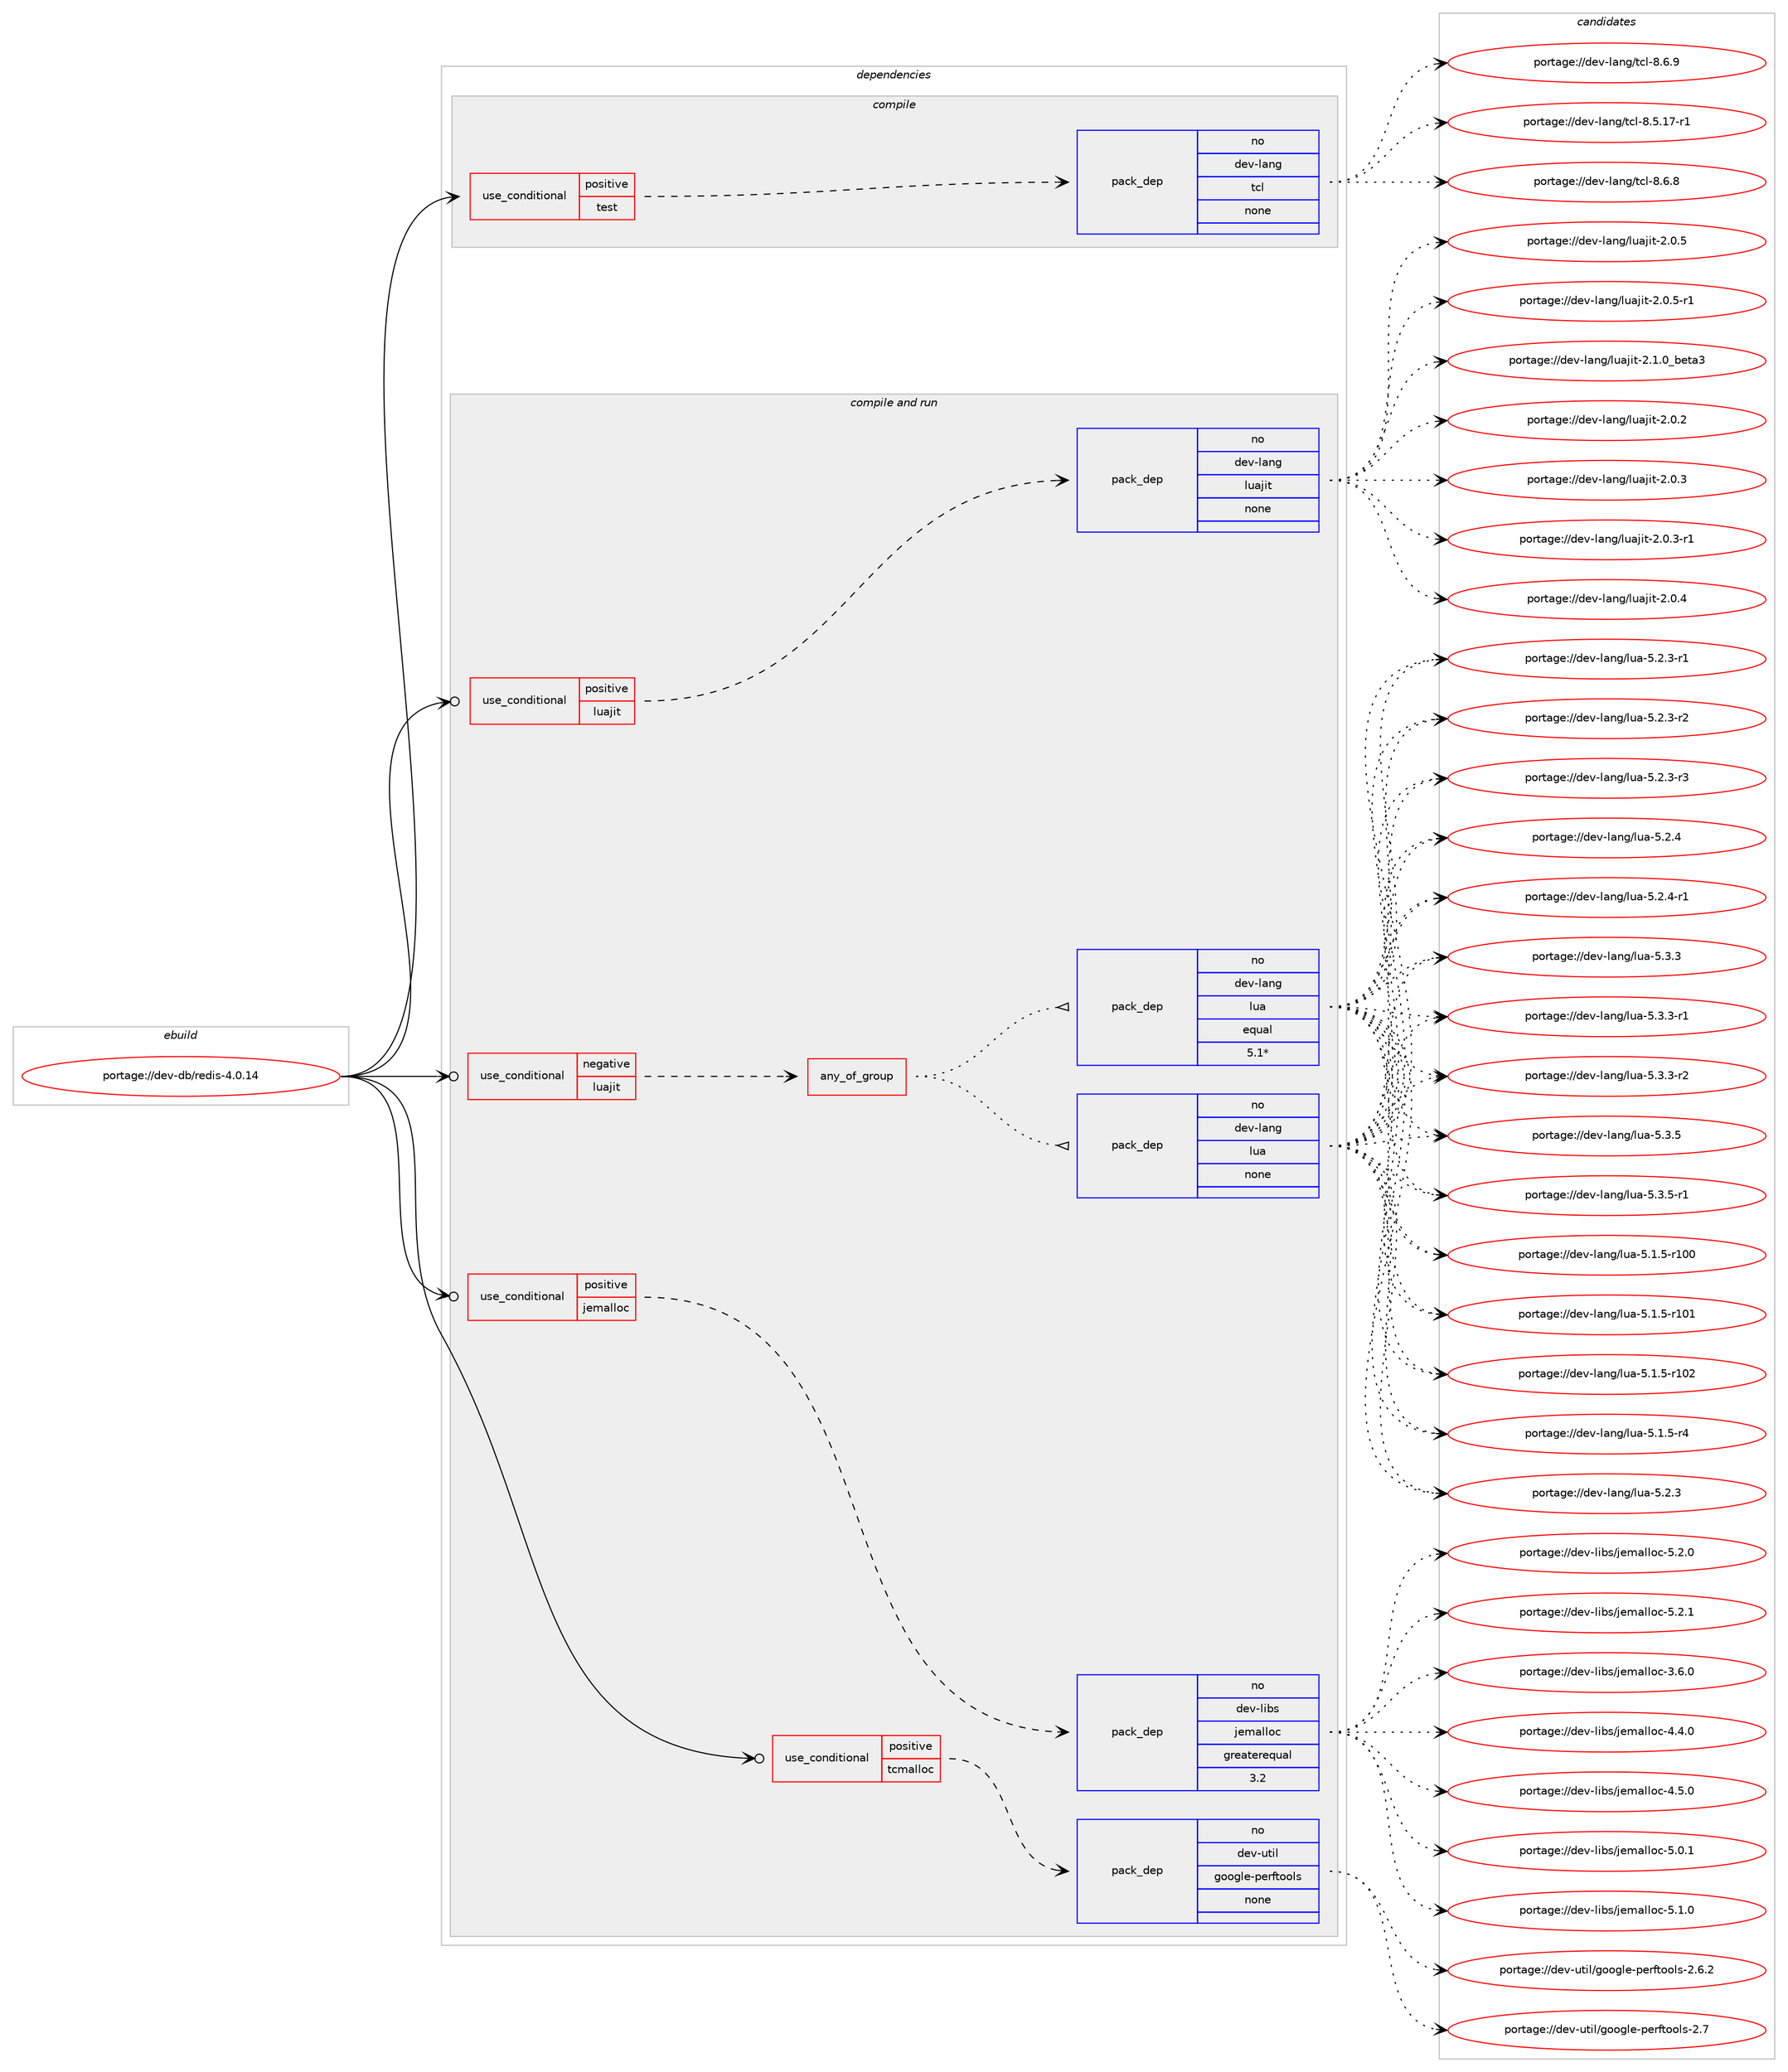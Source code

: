 digraph prolog {

# *************
# Graph options
# *************

newrank=true;
concentrate=true;
compound=true;
graph [rankdir=LR,fontname=Helvetica,fontsize=10,ranksep=1.5];#, ranksep=2.5, nodesep=0.2];
edge  [arrowhead=vee];
node  [fontname=Helvetica,fontsize=10];

# **********
# The ebuild
# **********

subgraph cluster_leftcol {
color=gray;
rank=same;
label=<<i>ebuild</i>>;
id [label="portage://dev-db/redis-4.0.14", color=red, width=4, href="../dev-db/redis-4.0.14.svg"];
}

# ****************
# The dependencies
# ****************

subgraph cluster_midcol {
color=gray;
label=<<i>dependencies</i>>;
subgraph cluster_compile {
fillcolor="#eeeeee";
style=filled;
label=<<i>compile</i>>;
subgraph cond13665 {
dependency58713 [label=<<TABLE BORDER="0" CELLBORDER="1" CELLSPACING="0" CELLPADDING="4"><TR><TD ROWSPAN="3" CELLPADDING="10">use_conditional</TD></TR><TR><TD>positive</TD></TR><TR><TD>test</TD></TR></TABLE>>, shape=none, color=red];
subgraph pack43756 {
dependency58714 [label=<<TABLE BORDER="0" CELLBORDER="1" CELLSPACING="0" CELLPADDING="4" WIDTH="220"><TR><TD ROWSPAN="6" CELLPADDING="30">pack_dep</TD></TR><TR><TD WIDTH="110">no</TD></TR><TR><TD>dev-lang</TD></TR><TR><TD>tcl</TD></TR><TR><TD>none</TD></TR><TR><TD></TD></TR></TABLE>>, shape=none, color=blue];
}
dependency58713:e -> dependency58714:w [weight=20,style="dashed",arrowhead="vee"];
}
id:e -> dependency58713:w [weight=20,style="solid",arrowhead="vee"];
}
subgraph cluster_compileandrun {
fillcolor="#eeeeee";
style=filled;
label=<<i>compile and run</i>>;
subgraph cond13666 {
dependency58715 [label=<<TABLE BORDER="0" CELLBORDER="1" CELLSPACING="0" CELLPADDING="4"><TR><TD ROWSPAN="3" CELLPADDING="10">use_conditional</TD></TR><TR><TD>negative</TD></TR><TR><TD>luajit</TD></TR></TABLE>>, shape=none, color=red];
subgraph any1233 {
dependency58716 [label=<<TABLE BORDER="0" CELLBORDER="1" CELLSPACING="0" CELLPADDING="4"><TR><TD CELLPADDING="10">any_of_group</TD></TR></TABLE>>, shape=none, color=red];subgraph pack43757 {
dependency58717 [label=<<TABLE BORDER="0" CELLBORDER="1" CELLSPACING="0" CELLPADDING="4" WIDTH="220"><TR><TD ROWSPAN="6" CELLPADDING="30">pack_dep</TD></TR><TR><TD WIDTH="110">no</TD></TR><TR><TD>dev-lang</TD></TR><TR><TD>lua</TD></TR><TR><TD>none</TD></TR><TR><TD></TD></TR></TABLE>>, shape=none, color=blue];
}
dependency58716:e -> dependency58717:w [weight=20,style="dotted",arrowhead="oinv"];
subgraph pack43758 {
dependency58718 [label=<<TABLE BORDER="0" CELLBORDER="1" CELLSPACING="0" CELLPADDING="4" WIDTH="220"><TR><TD ROWSPAN="6" CELLPADDING="30">pack_dep</TD></TR><TR><TD WIDTH="110">no</TD></TR><TR><TD>dev-lang</TD></TR><TR><TD>lua</TD></TR><TR><TD>equal</TD></TR><TR><TD>5.1*</TD></TR></TABLE>>, shape=none, color=blue];
}
dependency58716:e -> dependency58718:w [weight=20,style="dotted",arrowhead="oinv"];
}
dependency58715:e -> dependency58716:w [weight=20,style="dashed",arrowhead="vee"];
}
id:e -> dependency58715:w [weight=20,style="solid",arrowhead="odotvee"];
subgraph cond13667 {
dependency58719 [label=<<TABLE BORDER="0" CELLBORDER="1" CELLSPACING="0" CELLPADDING="4"><TR><TD ROWSPAN="3" CELLPADDING="10">use_conditional</TD></TR><TR><TD>positive</TD></TR><TR><TD>jemalloc</TD></TR></TABLE>>, shape=none, color=red];
subgraph pack43759 {
dependency58720 [label=<<TABLE BORDER="0" CELLBORDER="1" CELLSPACING="0" CELLPADDING="4" WIDTH="220"><TR><TD ROWSPAN="6" CELLPADDING="30">pack_dep</TD></TR><TR><TD WIDTH="110">no</TD></TR><TR><TD>dev-libs</TD></TR><TR><TD>jemalloc</TD></TR><TR><TD>greaterequal</TD></TR><TR><TD>3.2</TD></TR></TABLE>>, shape=none, color=blue];
}
dependency58719:e -> dependency58720:w [weight=20,style="dashed",arrowhead="vee"];
}
id:e -> dependency58719:w [weight=20,style="solid",arrowhead="odotvee"];
subgraph cond13668 {
dependency58721 [label=<<TABLE BORDER="0" CELLBORDER="1" CELLSPACING="0" CELLPADDING="4"><TR><TD ROWSPAN="3" CELLPADDING="10">use_conditional</TD></TR><TR><TD>positive</TD></TR><TR><TD>luajit</TD></TR></TABLE>>, shape=none, color=red];
subgraph pack43760 {
dependency58722 [label=<<TABLE BORDER="0" CELLBORDER="1" CELLSPACING="0" CELLPADDING="4" WIDTH="220"><TR><TD ROWSPAN="6" CELLPADDING="30">pack_dep</TD></TR><TR><TD WIDTH="110">no</TD></TR><TR><TD>dev-lang</TD></TR><TR><TD>luajit</TD></TR><TR><TD>none</TD></TR><TR><TD></TD></TR></TABLE>>, shape=none, color=blue];
}
dependency58721:e -> dependency58722:w [weight=20,style="dashed",arrowhead="vee"];
}
id:e -> dependency58721:w [weight=20,style="solid",arrowhead="odotvee"];
subgraph cond13669 {
dependency58723 [label=<<TABLE BORDER="0" CELLBORDER="1" CELLSPACING="0" CELLPADDING="4"><TR><TD ROWSPAN="3" CELLPADDING="10">use_conditional</TD></TR><TR><TD>positive</TD></TR><TR><TD>tcmalloc</TD></TR></TABLE>>, shape=none, color=red];
subgraph pack43761 {
dependency58724 [label=<<TABLE BORDER="0" CELLBORDER="1" CELLSPACING="0" CELLPADDING="4" WIDTH="220"><TR><TD ROWSPAN="6" CELLPADDING="30">pack_dep</TD></TR><TR><TD WIDTH="110">no</TD></TR><TR><TD>dev-util</TD></TR><TR><TD>google-perftools</TD></TR><TR><TD>none</TD></TR><TR><TD></TD></TR></TABLE>>, shape=none, color=blue];
}
dependency58723:e -> dependency58724:w [weight=20,style="dashed",arrowhead="vee"];
}
id:e -> dependency58723:w [weight=20,style="solid",arrowhead="odotvee"];
}
subgraph cluster_run {
fillcolor="#eeeeee";
style=filled;
label=<<i>run</i>>;
}
}

# **************
# The candidates
# **************

subgraph cluster_choices {
rank=same;
color=gray;
label=<<i>candidates</i>>;

subgraph choice43756 {
color=black;
nodesep=1;
choiceportage10010111845108971101034711699108455646534649554511449 [label="portage://dev-lang/tcl-8.5.17-r1", color=red, width=4,href="../dev-lang/tcl-8.5.17-r1.svg"];
choiceportage10010111845108971101034711699108455646544656 [label="portage://dev-lang/tcl-8.6.8", color=red, width=4,href="../dev-lang/tcl-8.6.8.svg"];
choiceportage10010111845108971101034711699108455646544657 [label="portage://dev-lang/tcl-8.6.9", color=red, width=4,href="../dev-lang/tcl-8.6.9.svg"];
dependency58714:e -> choiceportage10010111845108971101034711699108455646534649554511449:w [style=dotted,weight="100"];
dependency58714:e -> choiceportage10010111845108971101034711699108455646544656:w [style=dotted,weight="100"];
dependency58714:e -> choiceportage10010111845108971101034711699108455646544657:w [style=dotted,weight="100"];
}
subgraph choice43757 {
color=black;
nodesep=1;
choiceportage1001011184510897110103471081179745534649465345114494848 [label="portage://dev-lang/lua-5.1.5-r100", color=red, width=4,href="../dev-lang/lua-5.1.5-r100.svg"];
choiceportage1001011184510897110103471081179745534649465345114494849 [label="portage://dev-lang/lua-5.1.5-r101", color=red, width=4,href="../dev-lang/lua-5.1.5-r101.svg"];
choiceportage1001011184510897110103471081179745534649465345114494850 [label="portage://dev-lang/lua-5.1.5-r102", color=red, width=4,href="../dev-lang/lua-5.1.5-r102.svg"];
choiceportage100101118451089711010347108117974553464946534511452 [label="portage://dev-lang/lua-5.1.5-r4", color=red, width=4,href="../dev-lang/lua-5.1.5-r4.svg"];
choiceportage10010111845108971101034710811797455346504651 [label="portage://dev-lang/lua-5.2.3", color=red, width=4,href="../dev-lang/lua-5.2.3.svg"];
choiceportage100101118451089711010347108117974553465046514511449 [label="portage://dev-lang/lua-5.2.3-r1", color=red, width=4,href="../dev-lang/lua-5.2.3-r1.svg"];
choiceportage100101118451089711010347108117974553465046514511450 [label="portage://dev-lang/lua-5.2.3-r2", color=red, width=4,href="../dev-lang/lua-5.2.3-r2.svg"];
choiceportage100101118451089711010347108117974553465046514511451 [label="portage://dev-lang/lua-5.2.3-r3", color=red, width=4,href="../dev-lang/lua-5.2.3-r3.svg"];
choiceportage10010111845108971101034710811797455346504652 [label="portage://dev-lang/lua-5.2.4", color=red, width=4,href="../dev-lang/lua-5.2.4.svg"];
choiceportage100101118451089711010347108117974553465046524511449 [label="portage://dev-lang/lua-5.2.4-r1", color=red, width=4,href="../dev-lang/lua-5.2.4-r1.svg"];
choiceportage10010111845108971101034710811797455346514651 [label="portage://dev-lang/lua-5.3.3", color=red, width=4,href="../dev-lang/lua-5.3.3.svg"];
choiceportage100101118451089711010347108117974553465146514511449 [label="portage://dev-lang/lua-5.3.3-r1", color=red, width=4,href="../dev-lang/lua-5.3.3-r1.svg"];
choiceportage100101118451089711010347108117974553465146514511450 [label="portage://dev-lang/lua-5.3.3-r2", color=red, width=4,href="../dev-lang/lua-5.3.3-r2.svg"];
choiceportage10010111845108971101034710811797455346514653 [label="portage://dev-lang/lua-5.3.5", color=red, width=4,href="../dev-lang/lua-5.3.5.svg"];
choiceportage100101118451089711010347108117974553465146534511449 [label="portage://dev-lang/lua-5.3.5-r1", color=red, width=4,href="../dev-lang/lua-5.3.5-r1.svg"];
dependency58717:e -> choiceportage1001011184510897110103471081179745534649465345114494848:w [style=dotted,weight="100"];
dependency58717:e -> choiceportage1001011184510897110103471081179745534649465345114494849:w [style=dotted,weight="100"];
dependency58717:e -> choiceportage1001011184510897110103471081179745534649465345114494850:w [style=dotted,weight="100"];
dependency58717:e -> choiceportage100101118451089711010347108117974553464946534511452:w [style=dotted,weight="100"];
dependency58717:e -> choiceportage10010111845108971101034710811797455346504651:w [style=dotted,weight="100"];
dependency58717:e -> choiceportage100101118451089711010347108117974553465046514511449:w [style=dotted,weight="100"];
dependency58717:e -> choiceportage100101118451089711010347108117974553465046514511450:w [style=dotted,weight="100"];
dependency58717:e -> choiceportage100101118451089711010347108117974553465046514511451:w [style=dotted,weight="100"];
dependency58717:e -> choiceportage10010111845108971101034710811797455346504652:w [style=dotted,weight="100"];
dependency58717:e -> choiceportage100101118451089711010347108117974553465046524511449:w [style=dotted,weight="100"];
dependency58717:e -> choiceportage10010111845108971101034710811797455346514651:w [style=dotted,weight="100"];
dependency58717:e -> choiceportage100101118451089711010347108117974553465146514511449:w [style=dotted,weight="100"];
dependency58717:e -> choiceportage100101118451089711010347108117974553465146514511450:w [style=dotted,weight="100"];
dependency58717:e -> choiceportage10010111845108971101034710811797455346514653:w [style=dotted,weight="100"];
dependency58717:e -> choiceportage100101118451089711010347108117974553465146534511449:w [style=dotted,weight="100"];
}
subgraph choice43758 {
color=black;
nodesep=1;
choiceportage1001011184510897110103471081179745534649465345114494848 [label="portage://dev-lang/lua-5.1.5-r100", color=red, width=4,href="../dev-lang/lua-5.1.5-r100.svg"];
choiceportage1001011184510897110103471081179745534649465345114494849 [label="portage://dev-lang/lua-5.1.5-r101", color=red, width=4,href="../dev-lang/lua-5.1.5-r101.svg"];
choiceportage1001011184510897110103471081179745534649465345114494850 [label="portage://dev-lang/lua-5.1.5-r102", color=red, width=4,href="../dev-lang/lua-5.1.5-r102.svg"];
choiceportage100101118451089711010347108117974553464946534511452 [label="portage://dev-lang/lua-5.1.5-r4", color=red, width=4,href="../dev-lang/lua-5.1.5-r4.svg"];
choiceportage10010111845108971101034710811797455346504651 [label="portage://dev-lang/lua-5.2.3", color=red, width=4,href="../dev-lang/lua-5.2.3.svg"];
choiceportage100101118451089711010347108117974553465046514511449 [label="portage://dev-lang/lua-5.2.3-r1", color=red, width=4,href="../dev-lang/lua-5.2.3-r1.svg"];
choiceportage100101118451089711010347108117974553465046514511450 [label="portage://dev-lang/lua-5.2.3-r2", color=red, width=4,href="../dev-lang/lua-5.2.3-r2.svg"];
choiceportage100101118451089711010347108117974553465046514511451 [label="portage://dev-lang/lua-5.2.3-r3", color=red, width=4,href="../dev-lang/lua-5.2.3-r3.svg"];
choiceportage10010111845108971101034710811797455346504652 [label="portage://dev-lang/lua-5.2.4", color=red, width=4,href="../dev-lang/lua-5.2.4.svg"];
choiceportage100101118451089711010347108117974553465046524511449 [label="portage://dev-lang/lua-5.2.4-r1", color=red, width=4,href="../dev-lang/lua-5.2.4-r1.svg"];
choiceportage10010111845108971101034710811797455346514651 [label="portage://dev-lang/lua-5.3.3", color=red, width=4,href="../dev-lang/lua-5.3.3.svg"];
choiceportage100101118451089711010347108117974553465146514511449 [label="portage://dev-lang/lua-5.3.3-r1", color=red, width=4,href="../dev-lang/lua-5.3.3-r1.svg"];
choiceportage100101118451089711010347108117974553465146514511450 [label="portage://dev-lang/lua-5.3.3-r2", color=red, width=4,href="../dev-lang/lua-5.3.3-r2.svg"];
choiceportage10010111845108971101034710811797455346514653 [label="portage://dev-lang/lua-5.3.5", color=red, width=4,href="../dev-lang/lua-5.3.5.svg"];
choiceportage100101118451089711010347108117974553465146534511449 [label="portage://dev-lang/lua-5.3.5-r1", color=red, width=4,href="../dev-lang/lua-5.3.5-r1.svg"];
dependency58718:e -> choiceportage1001011184510897110103471081179745534649465345114494848:w [style=dotted,weight="100"];
dependency58718:e -> choiceportage1001011184510897110103471081179745534649465345114494849:w [style=dotted,weight="100"];
dependency58718:e -> choiceportage1001011184510897110103471081179745534649465345114494850:w [style=dotted,weight="100"];
dependency58718:e -> choiceportage100101118451089711010347108117974553464946534511452:w [style=dotted,weight="100"];
dependency58718:e -> choiceportage10010111845108971101034710811797455346504651:w [style=dotted,weight="100"];
dependency58718:e -> choiceportage100101118451089711010347108117974553465046514511449:w [style=dotted,weight="100"];
dependency58718:e -> choiceportage100101118451089711010347108117974553465046514511450:w [style=dotted,weight="100"];
dependency58718:e -> choiceportage100101118451089711010347108117974553465046514511451:w [style=dotted,weight="100"];
dependency58718:e -> choiceportage10010111845108971101034710811797455346504652:w [style=dotted,weight="100"];
dependency58718:e -> choiceportage100101118451089711010347108117974553465046524511449:w [style=dotted,weight="100"];
dependency58718:e -> choiceportage10010111845108971101034710811797455346514651:w [style=dotted,weight="100"];
dependency58718:e -> choiceportage100101118451089711010347108117974553465146514511449:w [style=dotted,weight="100"];
dependency58718:e -> choiceportage100101118451089711010347108117974553465146514511450:w [style=dotted,weight="100"];
dependency58718:e -> choiceportage10010111845108971101034710811797455346514653:w [style=dotted,weight="100"];
dependency58718:e -> choiceportage100101118451089711010347108117974553465146534511449:w [style=dotted,weight="100"];
}
subgraph choice43759 {
color=black;
nodesep=1;
choiceportage1001011184510810598115471061011099710810811199455146544648 [label="portage://dev-libs/jemalloc-3.6.0", color=red, width=4,href="../dev-libs/jemalloc-3.6.0.svg"];
choiceportage1001011184510810598115471061011099710810811199455246524648 [label="portage://dev-libs/jemalloc-4.4.0", color=red, width=4,href="../dev-libs/jemalloc-4.4.0.svg"];
choiceportage1001011184510810598115471061011099710810811199455246534648 [label="portage://dev-libs/jemalloc-4.5.0", color=red, width=4,href="../dev-libs/jemalloc-4.5.0.svg"];
choiceportage1001011184510810598115471061011099710810811199455346484649 [label="portage://dev-libs/jemalloc-5.0.1", color=red, width=4,href="../dev-libs/jemalloc-5.0.1.svg"];
choiceportage1001011184510810598115471061011099710810811199455346494648 [label="portage://dev-libs/jemalloc-5.1.0", color=red, width=4,href="../dev-libs/jemalloc-5.1.0.svg"];
choiceportage1001011184510810598115471061011099710810811199455346504648 [label="portage://dev-libs/jemalloc-5.2.0", color=red, width=4,href="../dev-libs/jemalloc-5.2.0.svg"];
choiceportage1001011184510810598115471061011099710810811199455346504649 [label="portage://dev-libs/jemalloc-5.2.1", color=red, width=4,href="../dev-libs/jemalloc-5.2.1.svg"];
dependency58720:e -> choiceportage1001011184510810598115471061011099710810811199455146544648:w [style=dotted,weight="100"];
dependency58720:e -> choiceportage1001011184510810598115471061011099710810811199455246524648:w [style=dotted,weight="100"];
dependency58720:e -> choiceportage1001011184510810598115471061011099710810811199455246534648:w [style=dotted,weight="100"];
dependency58720:e -> choiceportage1001011184510810598115471061011099710810811199455346484649:w [style=dotted,weight="100"];
dependency58720:e -> choiceportage1001011184510810598115471061011099710810811199455346494648:w [style=dotted,weight="100"];
dependency58720:e -> choiceportage1001011184510810598115471061011099710810811199455346504648:w [style=dotted,weight="100"];
dependency58720:e -> choiceportage1001011184510810598115471061011099710810811199455346504649:w [style=dotted,weight="100"];
}
subgraph choice43760 {
color=black;
nodesep=1;
choiceportage10010111845108971101034710811797106105116455046484650 [label="portage://dev-lang/luajit-2.0.2", color=red, width=4,href="../dev-lang/luajit-2.0.2.svg"];
choiceportage10010111845108971101034710811797106105116455046484651 [label="portage://dev-lang/luajit-2.0.3", color=red, width=4,href="../dev-lang/luajit-2.0.3.svg"];
choiceportage100101118451089711010347108117971061051164550464846514511449 [label="portage://dev-lang/luajit-2.0.3-r1", color=red, width=4,href="../dev-lang/luajit-2.0.3-r1.svg"];
choiceportage10010111845108971101034710811797106105116455046484652 [label="portage://dev-lang/luajit-2.0.4", color=red, width=4,href="../dev-lang/luajit-2.0.4.svg"];
choiceportage10010111845108971101034710811797106105116455046484653 [label="portage://dev-lang/luajit-2.0.5", color=red, width=4,href="../dev-lang/luajit-2.0.5.svg"];
choiceportage100101118451089711010347108117971061051164550464846534511449 [label="portage://dev-lang/luajit-2.0.5-r1", color=red, width=4,href="../dev-lang/luajit-2.0.5-r1.svg"];
choiceportage1001011184510897110103471081179710610511645504649464895981011169751 [label="portage://dev-lang/luajit-2.1.0_beta3", color=red, width=4,href="../dev-lang/luajit-2.1.0_beta3.svg"];
dependency58722:e -> choiceportage10010111845108971101034710811797106105116455046484650:w [style=dotted,weight="100"];
dependency58722:e -> choiceportage10010111845108971101034710811797106105116455046484651:w [style=dotted,weight="100"];
dependency58722:e -> choiceportage100101118451089711010347108117971061051164550464846514511449:w [style=dotted,weight="100"];
dependency58722:e -> choiceportage10010111845108971101034710811797106105116455046484652:w [style=dotted,weight="100"];
dependency58722:e -> choiceportage10010111845108971101034710811797106105116455046484653:w [style=dotted,weight="100"];
dependency58722:e -> choiceportage100101118451089711010347108117971061051164550464846534511449:w [style=dotted,weight="100"];
dependency58722:e -> choiceportage1001011184510897110103471081179710610511645504649464895981011169751:w [style=dotted,weight="100"];
}
subgraph choice43761 {
color=black;
nodesep=1;
choiceportage100101118451171161051084710311111110310810145112101114102116111111108115455046544650 [label="portage://dev-util/google-perftools-2.6.2", color=red, width=4,href="../dev-util/google-perftools-2.6.2.svg"];
choiceportage10010111845117116105108471031111111031081014511210111410211611111110811545504655 [label="portage://dev-util/google-perftools-2.7", color=red, width=4,href="../dev-util/google-perftools-2.7.svg"];
dependency58724:e -> choiceportage100101118451171161051084710311111110310810145112101114102116111111108115455046544650:w [style=dotted,weight="100"];
dependency58724:e -> choiceportage10010111845117116105108471031111111031081014511210111410211611111110811545504655:w [style=dotted,weight="100"];
}
}

}
